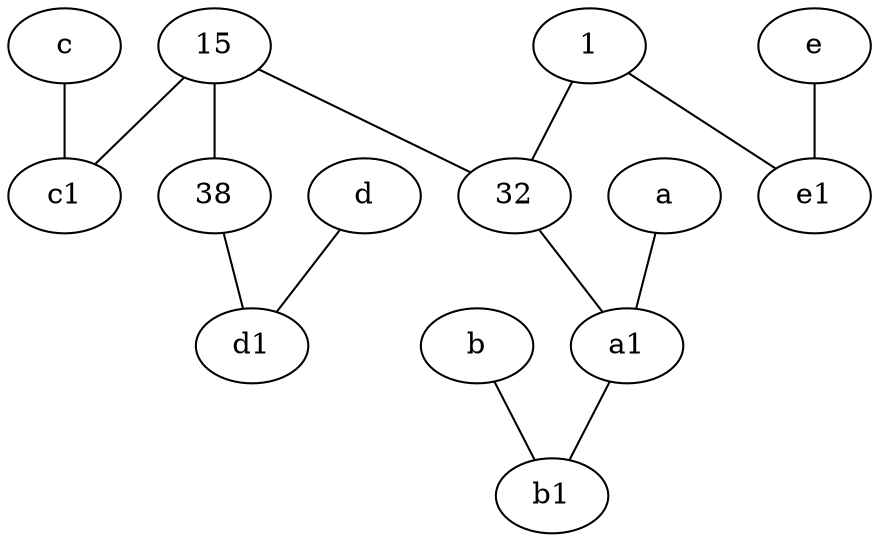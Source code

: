 graph {
	node [labelfontsize=50]
	15 [labelfontsize=50]
	d1 [labelfontsize=50 pos="3,5!"]
	38 [labelfontsize=50]
	b1 [labelfontsize=50 pos="9,4!"]
	c1 [labelfontsize=50 pos="4.5,3!"]
	a1 [labelfontsize=50 pos="8,3!"]
	1 [labelfontsize=50]
	e1 [labelfontsize=50 pos="7,7!"]
	a [labelfontsize=50 pos="8,2!"]
	32 [labelfontsize=50]
	e -- e1
	a1 -- b1
	d -- d1
	1 -- 32
	32 -- a1
	a -- a1
	38 -- d1
	15 -- 38
	b -- b1
	15 -- c1
	15 -- 32
	c -- c1
	1 -- e1
}
